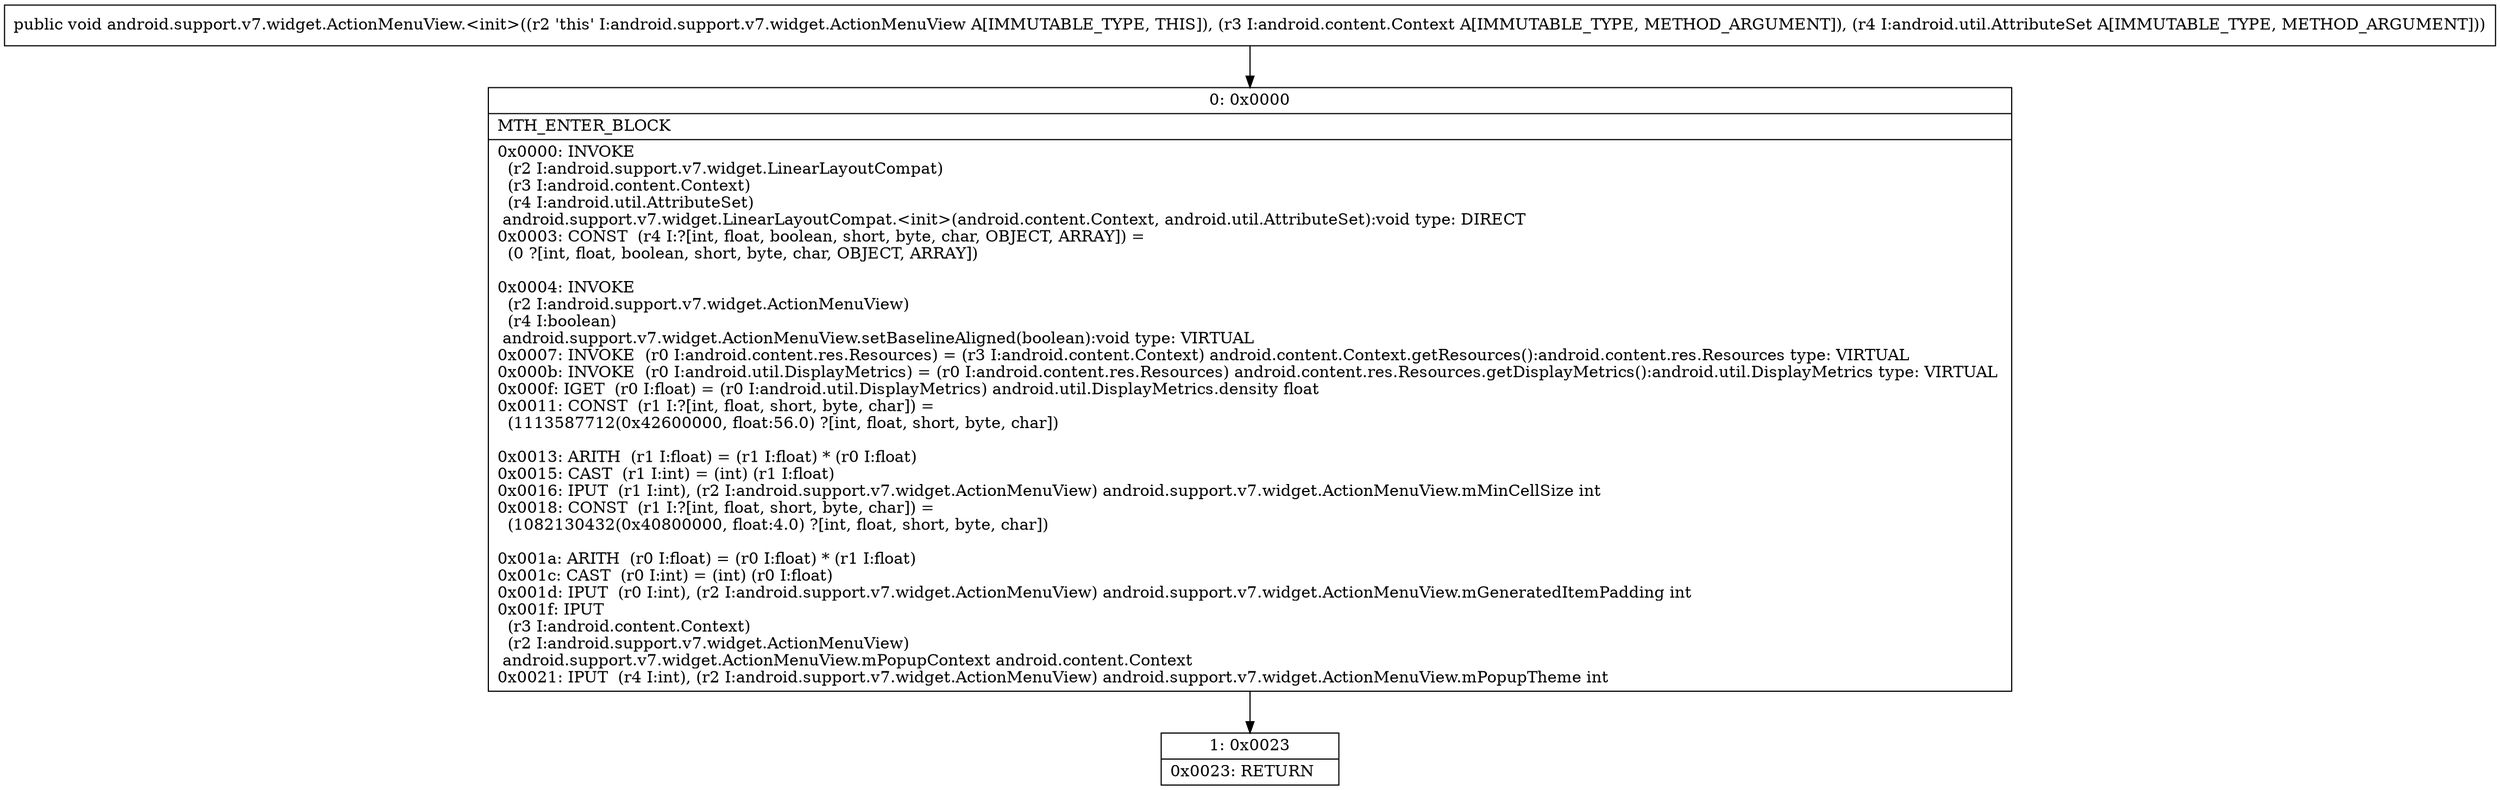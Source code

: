 digraph "CFG forandroid.support.v7.widget.ActionMenuView.\<init\>(Landroid\/content\/Context;Landroid\/util\/AttributeSet;)V" {
Node_0 [shape=record,label="{0\:\ 0x0000|MTH_ENTER_BLOCK\l|0x0000: INVOKE  \l  (r2 I:android.support.v7.widget.LinearLayoutCompat)\l  (r3 I:android.content.Context)\l  (r4 I:android.util.AttributeSet)\l android.support.v7.widget.LinearLayoutCompat.\<init\>(android.content.Context, android.util.AttributeSet):void type: DIRECT \l0x0003: CONST  (r4 I:?[int, float, boolean, short, byte, char, OBJECT, ARRAY]) = \l  (0 ?[int, float, boolean, short, byte, char, OBJECT, ARRAY])\l \l0x0004: INVOKE  \l  (r2 I:android.support.v7.widget.ActionMenuView)\l  (r4 I:boolean)\l android.support.v7.widget.ActionMenuView.setBaselineAligned(boolean):void type: VIRTUAL \l0x0007: INVOKE  (r0 I:android.content.res.Resources) = (r3 I:android.content.Context) android.content.Context.getResources():android.content.res.Resources type: VIRTUAL \l0x000b: INVOKE  (r0 I:android.util.DisplayMetrics) = (r0 I:android.content.res.Resources) android.content.res.Resources.getDisplayMetrics():android.util.DisplayMetrics type: VIRTUAL \l0x000f: IGET  (r0 I:float) = (r0 I:android.util.DisplayMetrics) android.util.DisplayMetrics.density float \l0x0011: CONST  (r1 I:?[int, float, short, byte, char]) = \l  (1113587712(0x42600000, float:56.0) ?[int, float, short, byte, char])\l \l0x0013: ARITH  (r1 I:float) = (r1 I:float) * (r0 I:float) \l0x0015: CAST  (r1 I:int) = (int) (r1 I:float) \l0x0016: IPUT  (r1 I:int), (r2 I:android.support.v7.widget.ActionMenuView) android.support.v7.widget.ActionMenuView.mMinCellSize int \l0x0018: CONST  (r1 I:?[int, float, short, byte, char]) = \l  (1082130432(0x40800000, float:4.0) ?[int, float, short, byte, char])\l \l0x001a: ARITH  (r0 I:float) = (r0 I:float) * (r1 I:float) \l0x001c: CAST  (r0 I:int) = (int) (r0 I:float) \l0x001d: IPUT  (r0 I:int), (r2 I:android.support.v7.widget.ActionMenuView) android.support.v7.widget.ActionMenuView.mGeneratedItemPadding int \l0x001f: IPUT  \l  (r3 I:android.content.Context)\l  (r2 I:android.support.v7.widget.ActionMenuView)\l android.support.v7.widget.ActionMenuView.mPopupContext android.content.Context \l0x0021: IPUT  (r4 I:int), (r2 I:android.support.v7.widget.ActionMenuView) android.support.v7.widget.ActionMenuView.mPopupTheme int \l}"];
Node_1 [shape=record,label="{1\:\ 0x0023|0x0023: RETURN   \l}"];
MethodNode[shape=record,label="{public void android.support.v7.widget.ActionMenuView.\<init\>((r2 'this' I:android.support.v7.widget.ActionMenuView A[IMMUTABLE_TYPE, THIS]), (r3 I:android.content.Context A[IMMUTABLE_TYPE, METHOD_ARGUMENT]), (r4 I:android.util.AttributeSet A[IMMUTABLE_TYPE, METHOD_ARGUMENT])) }"];
MethodNode -> Node_0;
Node_0 -> Node_1;
}

